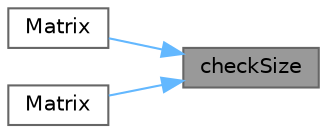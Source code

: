 digraph "checkSize"
{
 // LATEX_PDF_SIZE
  bgcolor="transparent";
  edge [fontname=Helvetica,fontsize=10,labelfontname=Helvetica,labelfontsize=10];
  node [fontname=Helvetica,fontsize=10,shape=box,height=0.2,width=0.4];
  rankdir="RL";
  Node1 [id="Node000001",label="checkSize",height=0.2,width=0.4,color="gray40", fillcolor="grey60", style="filled", fontcolor="black",tooltip=" "];
  Node1 -> Node2 [id="edge1_Node000001_Node000002",dir="back",color="steelblue1",style="solid",tooltip=" "];
  Node2 [id="Node000002",label="Matrix",height=0.2,width=0.4,color="grey40", fillcolor="white", style="filled",URL="$classFoam_1_1Matrix.html#a0584b0c7aa8a96edefb1a6e649cf7512",tooltip=" "];
  Node1 -> Node3 [id="edge2_Node000001_Node000003",dir="back",color="steelblue1",style="solid",tooltip=" "];
  Node3 [id="Node000003",label="Matrix",height=0.2,width=0.4,color="grey40", fillcolor="white", style="filled",URL="$classFoam_1_1Matrix.html#a39e2371a8c4c824e6c8c0d55d8ea4fed",tooltip=" "];
}
